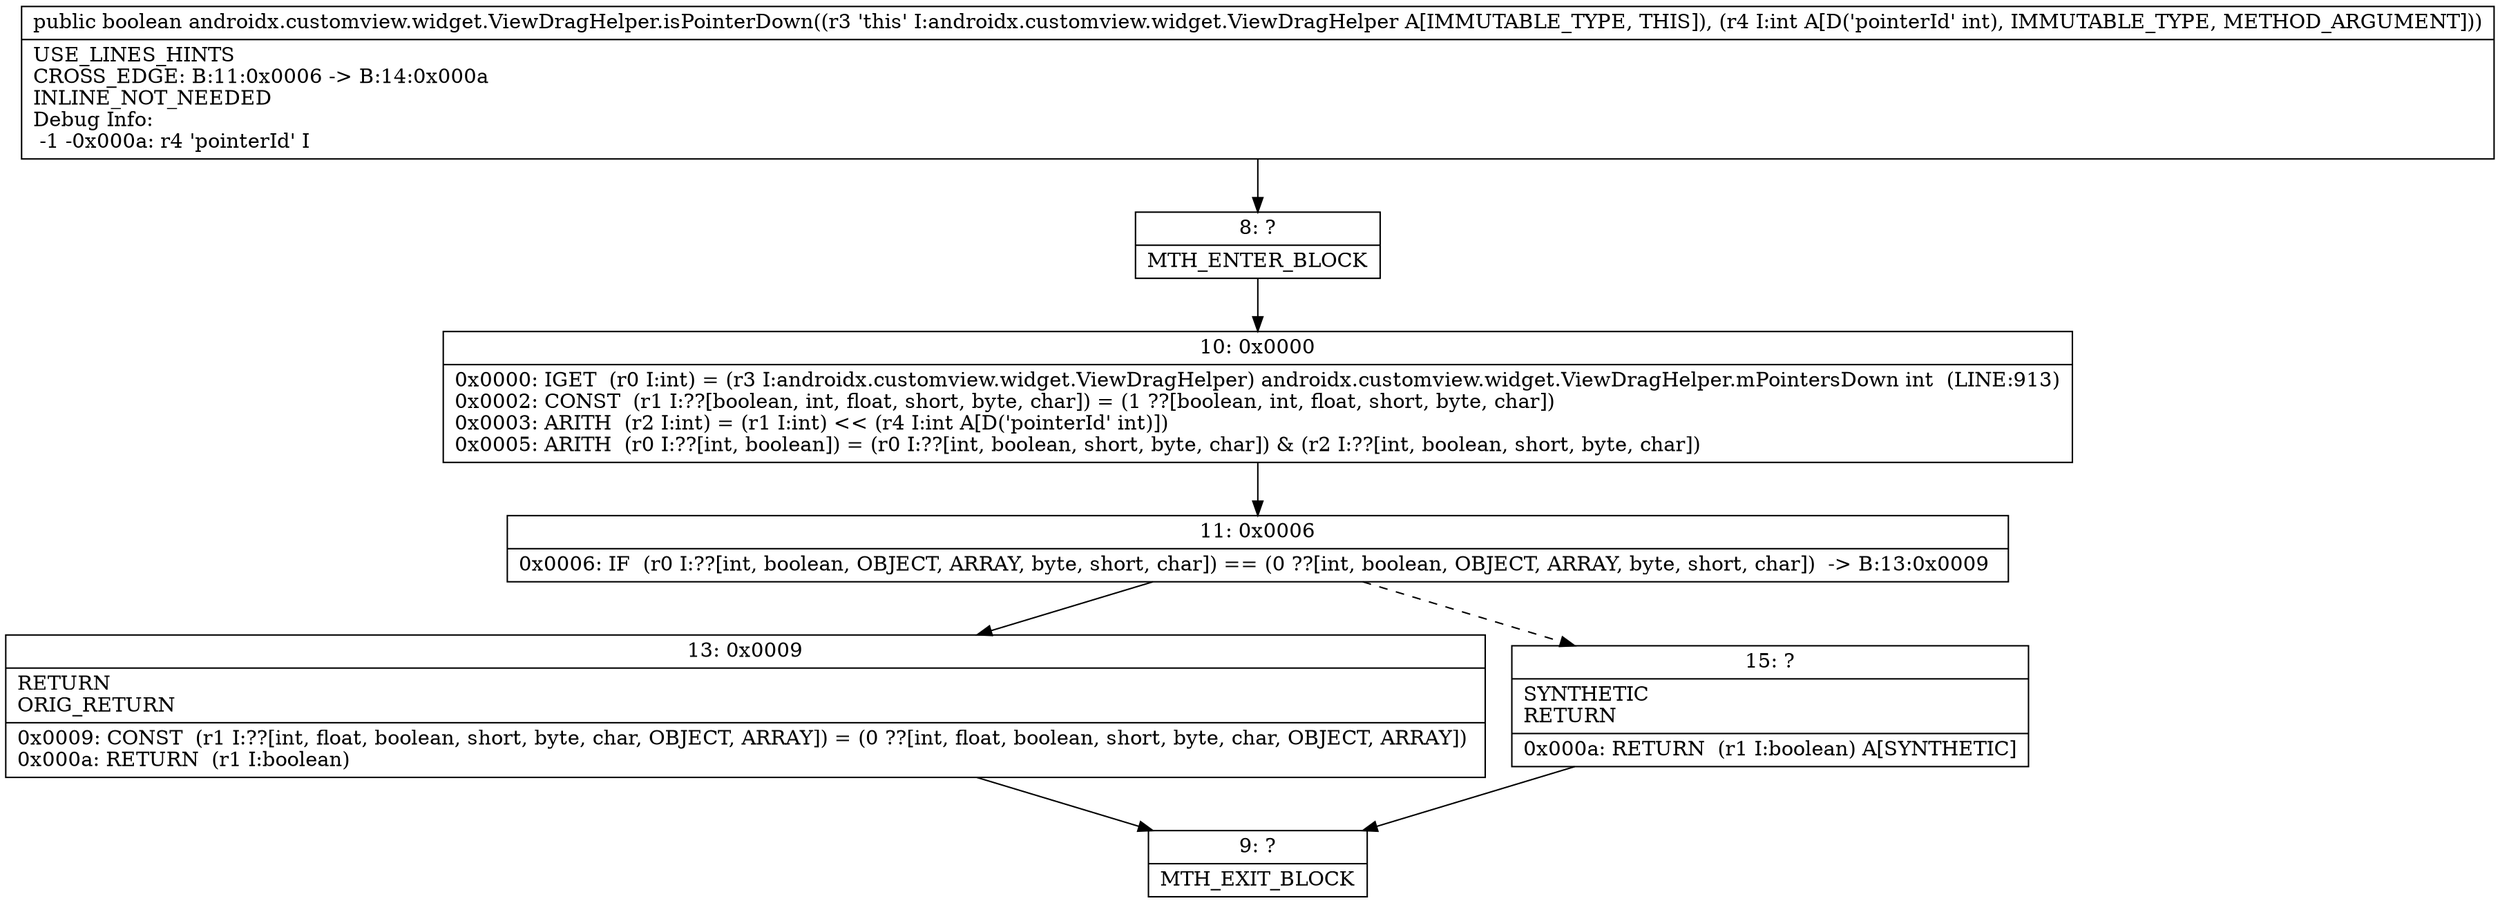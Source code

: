 digraph "CFG forandroidx.customview.widget.ViewDragHelper.isPointerDown(I)Z" {
Node_8 [shape=record,label="{8\:\ ?|MTH_ENTER_BLOCK\l}"];
Node_10 [shape=record,label="{10\:\ 0x0000|0x0000: IGET  (r0 I:int) = (r3 I:androidx.customview.widget.ViewDragHelper) androidx.customview.widget.ViewDragHelper.mPointersDown int  (LINE:913)\l0x0002: CONST  (r1 I:??[boolean, int, float, short, byte, char]) = (1 ??[boolean, int, float, short, byte, char]) \l0x0003: ARITH  (r2 I:int) = (r1 I:int) \<\< (r4 I:int A[D('pointerId' int)]) \l0x0005: ARITH  (r0 I:??[int, boolean]) = (r0 I:??[int, boolean, short, byte, char]) & (r2 I:??[int, boolean, short, byte, char]) \l}"];
Node_11 [shape=record,label="{11\:\ 0x0006|0x0006: IF  (r0 I:??[int, boolean, OBJECT, ARRAY, byte, short, char]) == (0 ??[int, boolean, OBJECT, ARRAY, byte, short, char])  \-\> B:13:0x0009 \l}"];
Node_13 [shape=record,label="{13\:\ 0x0009|RETURN\lORIG_RETURN\l|0x0009: CONST  (r1 I:??[int, float, boolean, short, byte, char, OBJECT, ARRAY]) = (0 ??[int, float, boolean, short, byte, char, OBJECT, ARRAY]) \l0x000a: RETURN  (r1 I:boolean) \l}"];
Node_9 [shape=record,label="{9\:\ ?|MTH_EXIT_BLOCK\l}"];
Node_15 [shape=record,label="{15\:\ ?|SYNTHETIC\lRETURN\l|0x000a: RETURN  (r1 I:boolean) A[SYNTHETIC]\l}"];
MethodNode[shape=record,label="{public boolean androidx.customview.widget.ViewDragHelper.isPointerDown((r3 'this' I:androidx.customview.widget.ViewDragHelper A[IMMUTABLE_TYPE, THIS]), (r4 I:int A[D('pointerId' int), IMMUTABLE_TYPE, METHOD_ARGUMENT]))  | USE_LINES_HINTS\lCROSS_EDGE: B:11:0x0006 \-\> B:14:0x000a\lINLINE_NOT_NEEDED\lDebug Info:\l  \-1 \-0x000a: r4 'pointerId' I\l}"];
MethodNode -> Node_8;Node_8 -> Node_10;
Node_10 -> Node_11;
Node_11 -> Node_13;
Node_11 -> Node_15[style=dashed];
Node_13 -> Node_9;
Node_15 -> Node_9;
}

